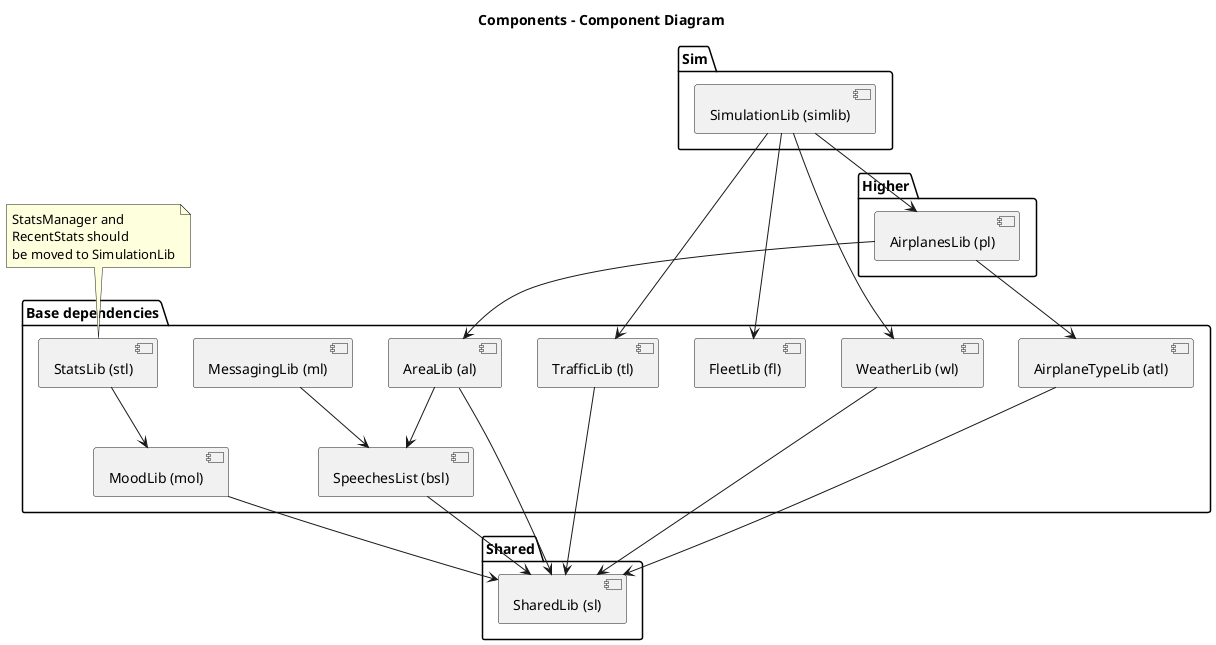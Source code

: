 @startuml

title Components - Component Diagram

package Shared{
  [SharedLib (sl)] as sl
}

package "Base dependencies"{
  [AreaLib (al)] as al
  [AirplaneTypeLib (atl)] as atl
  [TrafficLib (tl)] as tl
  [FleetLib (fl)] as fl
  [WeatherLib (wl)] as wl
  [MessagingLib (ml)] as ml
  [MoodLib (mol)] as mol
  [StatsLib (stl)] as stl
  [SpeechesList (bsl)] as bsl
}

package "Higher"{
  [AirplanesLib (pl)] as pl
}

package "Sim"{
  [SimulationLib (simlib)] as simlib
}

note top of stl : StatsManager and\nRecentStats should\nbe moved to SimulationLib

sl <-up- wl
sl <-up- al
sl <-up- atl
sl <-up- tl
sl <-up- mol
sl <-up- bsl

bsl <-up- al

atl <-up- pl

bsl <-up- ml

al <-up- pl

pl <-up-simlib

tl <-up- simlib

wl <-up- simlib

fl <-up- simlib

mol <-up- stl



@enduml
